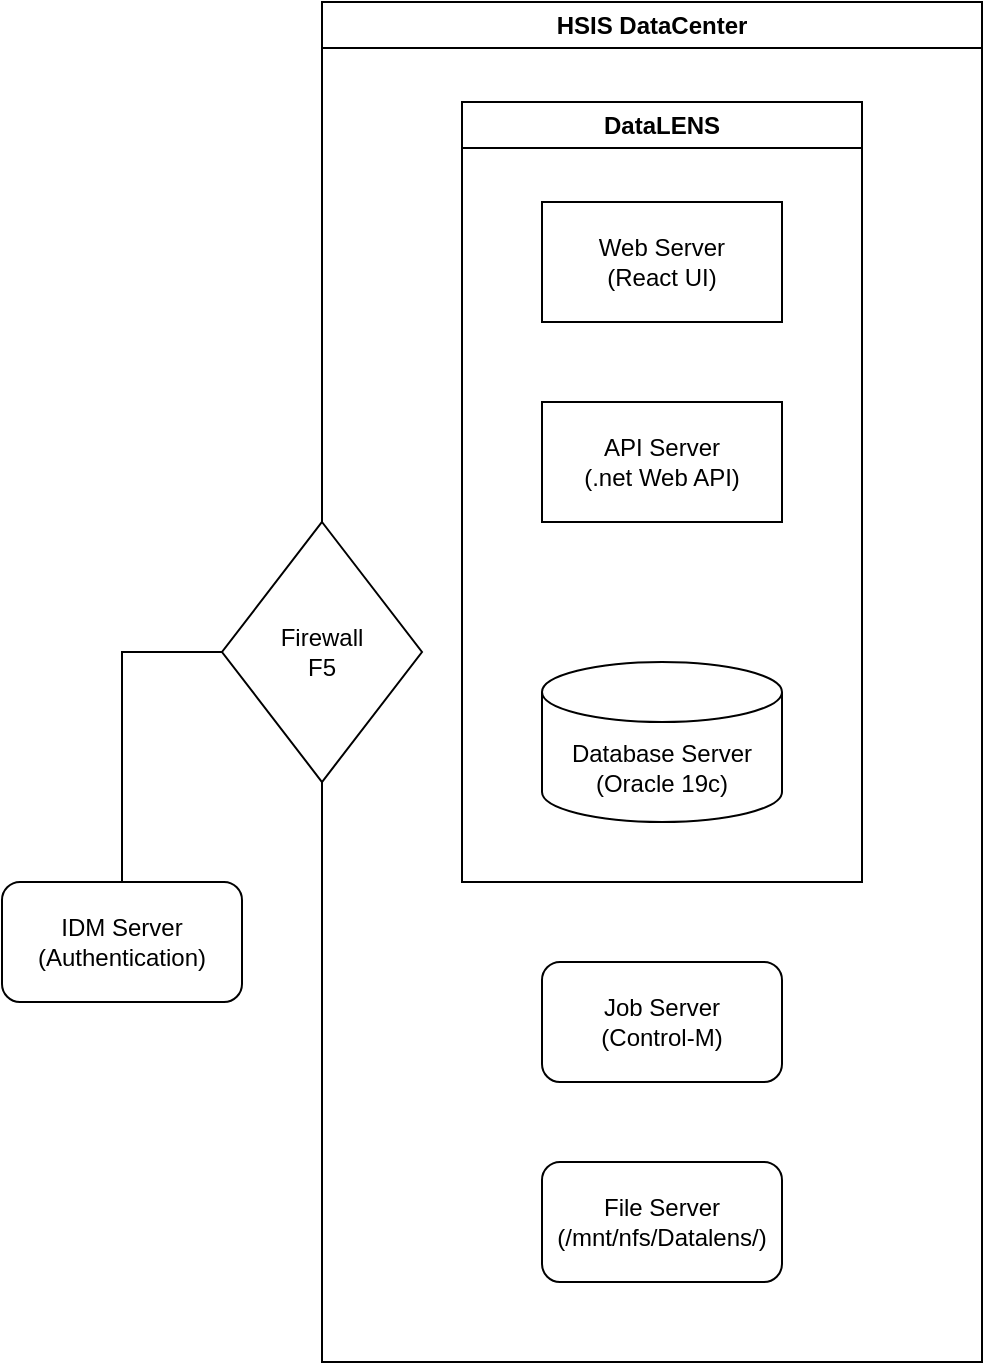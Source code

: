 <mxfile version="24.5.2" type="github">
  <diagram name="Page-1" id="1w2tEelK1aa2yW6Xo0aJ">
    <mxGraphModel dx="2268" dy="730" grid="1" gridSize="10" guides="1" tooltips="1" connect="1" arrows="1" fold="1" page="1" pageScale="1" pageWidth="850" pageHeight="1100" math="0" shadow="0">
      <root>
        <mxCell id="0" />
        <mxCell id="1" parent="0" />
        <mxCell id="r_rcIVD4R6eYlXBfgZPq-1" value="Web Server&lt;div&gt;(React UI)&lt;/div&gt;" style="rounded=0;whiteSpace=wrap;html=1;" vertex="1" parent="1">
          <mxGeometry x="110" y="100" width="120" height="60" as="geometry" />
        </mxCell>
        <mxCell id="r_rcIVD4R6eYlXBfgZPq-2" value="API Server&lt;div&gt;(.net Web API)&lt;/div&gt;" style="rounded=0;whiteSpace=wrap;html=1;" vertex="1" parent="1">
          <mxGeometry x="110" y="200" width="120" height="60" as="geometry" />
        </mxCell>
        <mxCell id="r_rcIVD4R6eYlXBfgZPq-3" value="Database Server&lt;div&gt;(Oracle 19c)&lt;/div&gt;" style="shape=cylinder3;whiteSpace=wrap;html=1;boundedLbl=1;backgroundOutline=1;size=15;" vertex="1" parent="1">
          <mxGeometry x="110" y="330" width="120" height="80" as="geometry" />
        </mxCell>
        <mxCell id="r_rcIVD4R6eYlXBfgZPq-4" value="DataLENS" style="swimlane;whiteSpace=wrap;html=1;" vertex="1" parent="1">
          <mxGeometry x="70" y="50" width="200" height="390" as="geometry" />
        </mxCell>
        <mxCell id="r_rcIVD4R6eYlXBfgZPq-5" value="IDM Server&lt;br&gt;(Authentication)" style="rounded=1;whiteSpace=wrap;html=1;" vertex="1" parent="1">
          <mxGeometry x="-160" y="440" width="120" height="60" as="geometry" />
        </mxCell>
        <mxCell id="r_rcIVD4R6eYlXBfgZPq-6" value="Job Server&lt;div&gt;(Control-M)&lt;/div&gt;" style="rounded=1;whiteSpace=wrap;html=1;" vertex="1" parent="1">
          <mxGeometry x="110" y="480" width="120" height="60" as="geometry" />
        </mxCell>
        <mxCell id="r_rcIVD4R6eYlXBfgZPq-7" value="File Server&lt;div&gt;(/mnt/nfs/Datalens/)&lt;/div&gt;" style="rounded=1;whiteSpace=wrap;html=1;" vertex="1" parent="1">
          <mxGeometry x="110" y="580" width="120" height="60" as="geometry" />
        </mxCell>
        <mxCell id="r_rcIVD4R6eYlXBfgZPq-8" value="HSIS DataCenter" style="swimlane;whiteSpace=wrap;html=1;" vertex="1" parent="1">
          <mxGeometry width="330" height="680" as="geometry" />
        </mxCell>
        <mxCell id="r_rcIVD4R6eYlXBfgZPq-9" value="Firewall&lt;div&gt;F5&lt;/div&gt;" style="rhombus;whiteSpace=wrap;html=1;" vertex="1" parent="r_rcIVD4R6eYlXBfgZPq-8">
          <mxGeometry x="-50" y="260" width="100" height="130" as="geometry" />
        </mxCell>
        <mxCell id="r_rcIVD4R6eYlXBfgZPq-10" style="edgeStyle=orthogonalEdgeStyle;rounded=0;orthogonalLoop=1;jettySize=auto;html=1;exitX=0;exitY=0.5;exitDx=0;exitDy=0;entryX=0.5;entryY=0;entryDx=0;entryDy=0;endArrow=none;endFill=0;" edge="1" parent="1" source="r_rcIVD4R6eYlXBfgZPq-9" target="r_rcIVD4R6eYlXBfgZPq-5">
          <mxGeometry relative="1" as="geometry" />
        </mxCell>
      </root>
    </mxGraphModel>
  </diagram>
</mxfile>
